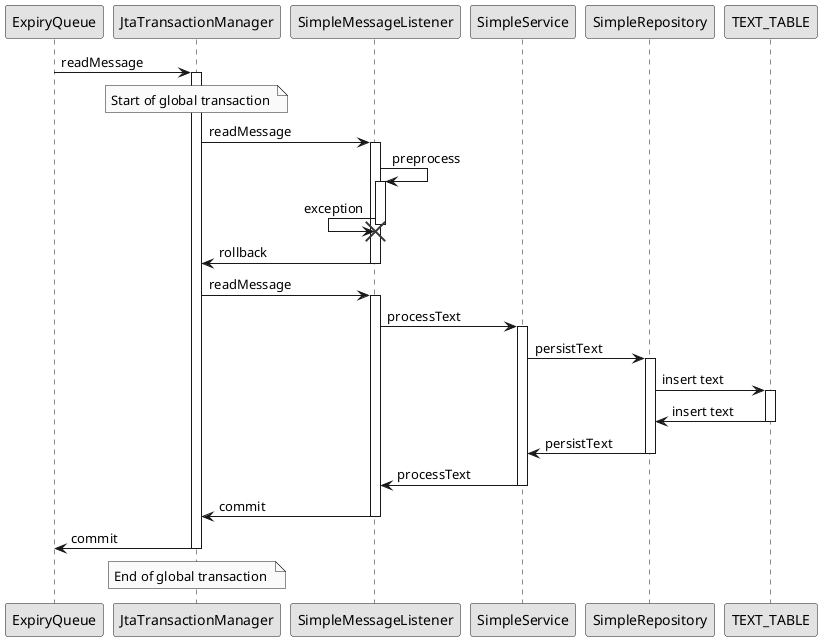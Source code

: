 @startuml
skinparam monochrome true

participant "ExpiryQueue" as mq
participant "JtaTransactionManager" as jtm
participant "SimpleMessageListener" as sml
participant "SimpleService" as ss
participant "SimpleRepository" as sr
participant "TEXT_TABLE" as tt

mq -> jtm : readMessage
activate jtm
note over jtm
  Start of global transaction 
end note

jtm -> sml : readMessage
activate sml

sml -> sml : preprocess
activate sml

sml <- sml : exception
destroy sml
sml -> jtm : rollback
deactivate sml

jtm -> sml : readMessage
activate sml

sml -> ss : processText
activate ss

ss -> sr : persistText
activate sr

sr -> tt : insert text
activate tt

sr <- tt : insert text
deactivate tt


ss <- sr : persistText
deactivate sr

sml <- ss : processText
deactivate ss

sml -> jtm : commit
deactivate sml
jtm -> mq : commit
note over jtm
  End of global transaction 
end note
deactivate jtm

@enduml